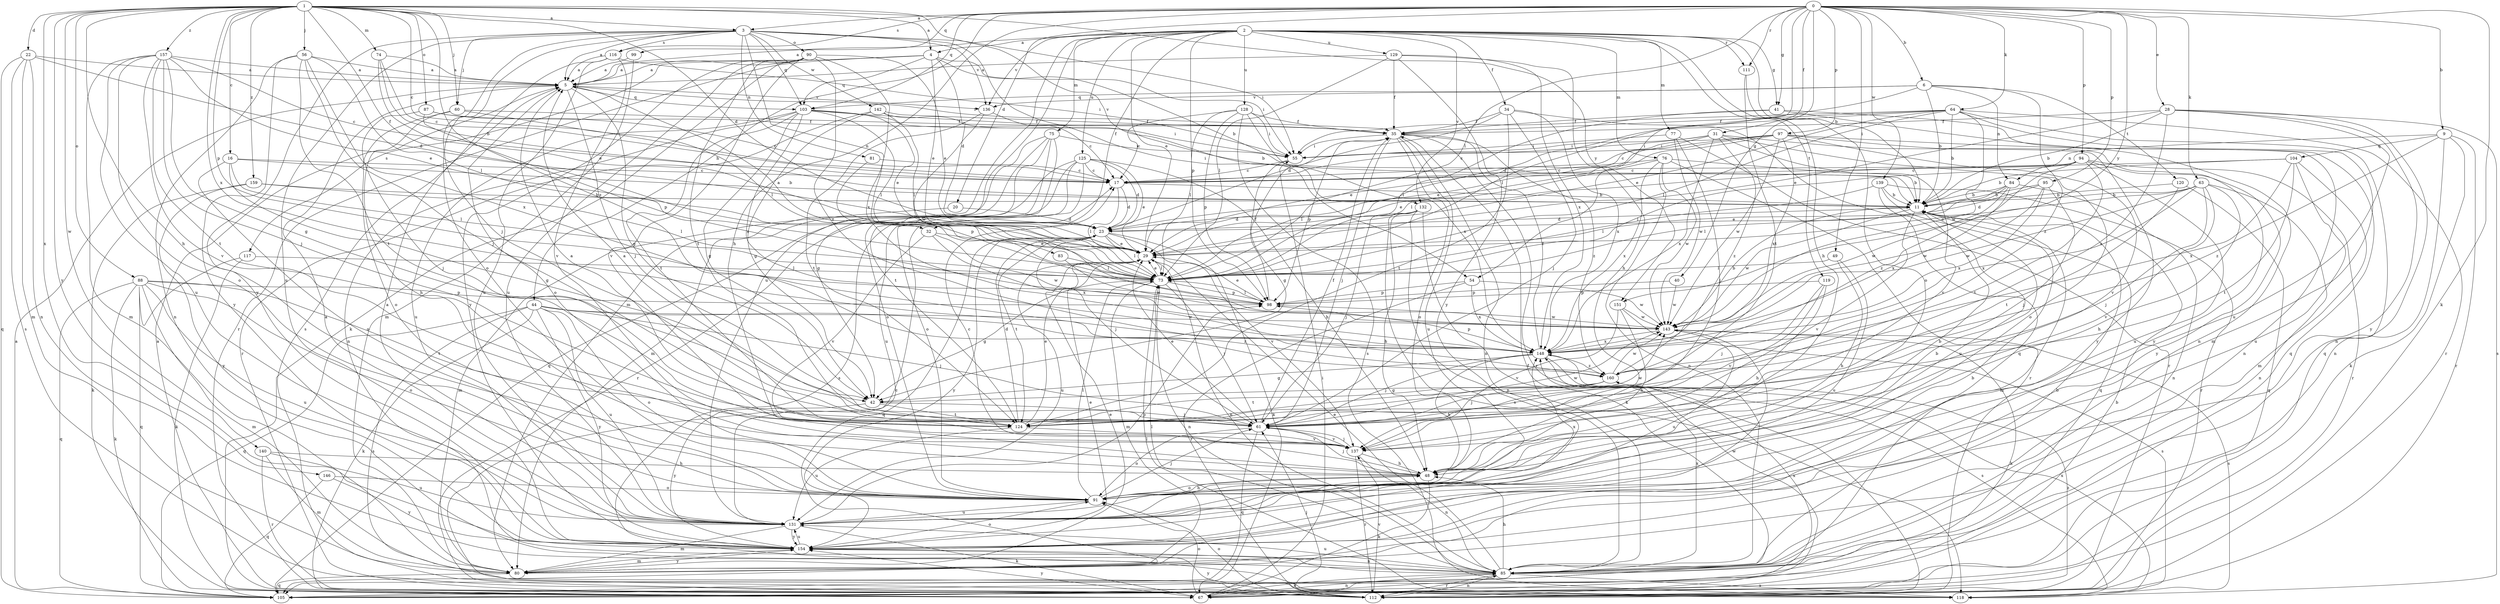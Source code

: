 strict digraph  {
0;
1;
2;
3;
4;
5;
6;
9;
11;
16;
17;
20;
22;
23;
28;
29;
31;
32;
34;
35;
40;
41;
42;
44;
48;
49;
54;
55;
56;
60;
61;
63;
64;
67;
73;
74;
75;
76;
77;
80;
81;
83;
84;
85;
87;
88;
90;
91;
94;
95;
97;
98;
99;
103;
104;
105;
111;
112;
116;
117;
118;
119;
120;
124;
125;
128;
129;
131;
132;
136;
137;
139;
140;
142;
143;
146;
148;
151;
154;
157;
159;
160;
0 -> 3  [label=a];
0 -> 6  [label=b];
0 -> 9  [label=b];
0 -> 20  [label=d];
0 -> 28  [label=e];
0 -> 31  [label=f];
0 -> 40  [label=g];
0 -> 41  [label=g];
0 -> 44  [label=h];
0 -> 48  [label=h];
0 -> 49  [label=i];
0 -> 54  [label=i];
0 -> 63  [label=k];
0 -> 64  [label=k];
0 -> 67  [label=k];
0 -> 73  [label=l];
0 -> 94  [label=p];
0 -> 95  [label=p];
0 -> 97  [label=p];
0 -> 99  [label=q];
0 -> 103  [label=q];
0 -> 111  [label=r];
0 -> 116  [label=s];
0 -> 139  [label=w];
0 -> 151  [label=y];
1 -> 3  [label=a];
1 -> 4  [label=a];
1 -> 16  [label=c];
1 -> 17  [label=c];
1 -> 22  [label=d];
1 -> 23  [label=d];
1 -> 32  [label=f];
1 -> 48  [label=h];
1 -> 56  [label=j];
1 -> 60  [label=j];
1 -> 74  [label=m];
1 -> 87  [label=o];
1 -> 88  [label=o];
1 -> 98  [label=p];
1 -> 132  [label=v];
1 -> 140  [label=w];
1 -> 146  [label=x];
1 -> 148  [label=x];
1 -> 151  [label=y];
1 -> 154  [label=y];
1 -> 157  [label=z];
1 -> 159  [label=z];
1 -> 160  [label=z];
2 -> 4  [label=a];
2 -> 5  [label=a];
2 -> 11  [label=b];
2 -> 29  [label=e];
2 -> 32  [label=f];
2 -> 34  [label=f];
2 -> 41  [label=g];
2 -> 48  [label=h];
2 -> 75  [label=m];
2 -> 76  [label=m];
2 -> 77  [label=m];
2 -> 80  [label=m];
2 -> 98  [label=p];
2 -> 111  [label=r];
2 -> 119  [label=t];
2 -> 125  [label=u];
2 -> 128  [label=u];
2 -> 129  [label=u];
2 -> 131  [label=u];
2 -> 132  [label=v];
2 -> 136  [label=v];
3 -> 5  [label=a];
3 -> 54  [label=i];
3 -> 55  [label=i];
3 -> 60  [label=j];
3 -> 61  [label=j];
3 -> 81  [label=n];
3 -> 83  [label=n];
3 -> 90  [label=o];
3 -> 91  [label=o];
3 -> 103  [label=q];
3 -> 116  [label=s];
3 -> 131  [label=u];
3 -> 136  [label=v];
3 -> 142  [label=w];
3 -> 154  [label=y];
4 -> 5  [label=a];
4 -> 11  [label=b];
4 -> 23  [label=d];
4 -> 29  [label=e];
4 -> 55  [label=i];
4 -> 103  [label=q];
4 -> 112  [label=r];
4 -> 117  [label=s];
5 -> 35  [label=f];
5 -> 42  [label=g];
5 -> 61  [label=j];
5 -> 91  [label=o];
5 -> 103  [label=q];
5 -> 136  [label=v];
6 -> 11  [label=b];
6 -> 73  [label=l];
6 -> 84  [label=n];
6 -> 103  [label=q];
6 -> 120  [label=t];
6 -> 136  [label=v];
6 -> 160  [label=z];
9 -> 67  [label=k];
9 -> 84  [label=n];
9 -> 85  [label=n];
9 -> 104  [label=q];
9 -> 112  [label=r];
9 -> 160  [label=z];
11 -> 23  [label=d];
11 -> 80  [label=m];
11 -> 137  [label=v];
11 -> 143  [label=w];
16 -> 11  [label=b];
16 -> 17  [label=c];
16 -> 42  [label=g];
16 -> 73  [label=l];
16 -> 91  [label=o];
17 -> 11  [label=b];
17 -> 23  [label=d];
17 -> 73  [label=l];
20 -> 23  [label=d];
20 -> 80  [label=m];
22 -> 5  [label=a];
22 -> 23  [label=d];
22 -> 80  [label=m];
22 -> 85  [label=n];
22 -> 105  [label=q];
22 -> 118  [label=s];
23 -> 29  [label=e];
23 -> 61  [label=j];
23 -> 67  [label=k];
23 -> 73  [label=l];
23 -> 105  [label=q];
23 -> 124  [label=t];
23 -> 137  [label=v];
23 -> 154  [label=y];
28 -> 11  [label=b];
28 -> 29  [label=e];
28 -> 35  [label=f];
28 -> 85  [label=n];
28 -> 118  [label=s];
28 -> 131  [label=u];
28 -> 154  [label=y];
28 -> 160  [label=z];
29 -> 73  [label=l];
29 -> 85  [label=n];
29 -> 131  [label=u];
31 -> 17  [label=c];
31 -> 29  [label=e];
31 -> 55  [label=i];
31 -> 91  [label=o];
31 -> 137  [label=v];
31 -> 148  [label=x];
31 -> 154  [label=y];
31 -> 160  [label=z];
32 -> 29  [label=e];
32 -> 137  [label=v];
32 -> 143  [label=w];
32 -> 148  [label=x];
34 -> 23  [label=d];
34 -> 35  [label=f];
34 -> 61  [label=j];
34 -> 105  [label=q];
34 -> 124  [label=t];
34 -> 148  [label=x];
35 -> 55  [label=i];
35 -> 61  [label=j];
35 -> 85  [label=n];
35 -> 91  [label=o];
35 -> 98  [label=p];
35 -> 112  [label=r];
35 -> 131  [label=u];
35 -> 160  [label=z];
40 -> 98  [label=p];
40 -> 143  [label=w];
41 -> 35  [label=f];
41 -> 73  [label=l];
41 -> 85  [label=n];
41 -> 105  [label=q];
42 -> 61  [label=j];
42 -> 124  [label=t];
42 -> 154  [label=y];
44 -> 61  [label=j];
44 -> 67  [label=k];
44 -> 91  [label=o];
44 -> 105  [label=q];
44 -> 118  [label=s];
44 -> 131  [label=u];
44 -> 143  [label=w];
44 -> 154  [label=y];
44 -> 160  [label=z];
48 -> 11  [label=b];
48 -> 17  [label=c];
48 -> 61  [label=j];
48 -> 67  [label=k];
48 -> 91  [label=o];
49 -> 48  [label=h];
49 -> 73  [label=l];
49 -> 131  [label=u];
54 -> 98  [label=p];
54 -> 112  [label=r];
54 -> 143  [label=w];
54 -> 148  [label=x];
55 -> 17  [label=c];
55 -> 42  [label=g];
56 -> 5  [label=a];
56 -> 61  [label=j];
56 -> 73  [label=l];
56 -> 85  [label=n];
56 -> 124  [label=t];
56 -> 148  [label=x];
56 -> 154  [label=y];
60 -> 35  [label=f];
60 -> 48  [label=h];
60 -> 73  [label=l];
60 -> 91  [label=o];
61 -> 5  [label=a];
61 -> 29  [label=e];
61 -> 35  [label=f];
61 -> 91  [label=o];
61 -> 105  [label=q];
61 -> 137  [label=v];
61 -> 143  [label=w];
63 -> 11  [label=b];
63 -> 29  [label=e];
63 -> 48  [label=h];
63 -> 61  [label=j];
63 -> 85  [label=n];
63 -> 137  [label=v];
63 -> 143  [label=w];
63 -> 148  [label=x];
64 -> 11  [label=b];
64 -> 23  [label=d];
64 -> 29  [label=e];
64 -> 35  [label=f];
64 -> 55  [label=i];
64 -> 73  [label=l];
64 -> 80  [label=m];
64 -> 105  [label=q];
64 -> 112  [label=r];
64 -> 143  [label=w];
67 -> 55  [label=i];
67 -> 85  [label=n];
67 -> 91  [label=o];
67 -> 148  [label=x];
67 -> 154  [label=y];
73 -> 5  [label=a];
73 -> 29  [label=e];
73 -> 42  [label=g];
73 -> 61  [label=j];
73 -> 80  [label=m];
73 -> 85  [label=n];
73 -> 98  [label=p];
74 -> 5  [label=a];
74 -> 11  [label=b];
74 -> 17  [label=c];
74 -> 29  [label=e];
75 -> 42  [label=g];
75 -> 55  [label=i];
75 -> 80  [label=m];
75 -> 91  [label=o];
75 -> 105  [label=q];
75 -> 124  [label=t];
76 -> 11  [label=b];
76 -> 17  [label=c];
76 -> 73  [label=l];
76 -> 85  [label=n];
76 -> 112  [label=r];
76 -> 143  [label=w];
76 -> 148  [label=x];
77 -> 55  [label=i];
77 -> 61  [label=j];
77 -> 112  [label=r];
77 -> 143  [label=w];
80 -> 29  [label=e];
80 -> 105  [label=q];
80 -> 143  [label=w];
80 -> 154  [label=y];
81 -> 17  [label=c];
81 -> 98  [label=p];
83 -> 73  [label=l];
83 -> 143  [label=w];
84 -> 11  [label=b];
84 -> 29  [label=e];
84 -> 73  [label=l];
84 -> 85  [label=n];
84 -> 143  [label=w];
84 -> 148  [label=x];
85 -> 11  [label=b];
85 -> 29  [label=e];
85 -> 48  [label=h];
85 -> 67  [label=k];
85 -> 73  [label=l];
85 -> 112  [label=r];
85 -> 118  [label=s];
85 -> 131  [label=u];
85 -> 148  [label=x];
87 -> 17  [label=c];
87 -> 35  [label=f];
87 -> 61  [label=j];
87 -> 98  [label=p];
88 -> 67  [label=k];
88 -> 80  [label=m];
88 -> 91  [label=o];
88 -> 98  [label=p];
88 -> 105  [label=q];
88 -> 124  [label=t];
88 -> 131  [label=u];
90 -> 5  [label=a];
90 -> 29  [label=e];
90 -> 67  [label=k];
90 -> 124  [label=t];
90 -> 131  [label=u];
90 -> 137  [label=v];
90 -> 148  [label=x];
90 -> 154  [label=y];
90 -> 160  [label=z];
91 -> 11  [label=b];
91 -> 48  [label=h];
91 -> 61  [label=j];
91 -> 73  [label=l];
91 -> 131  [label=u];
91 -> 148  [label=x];
94 -> 17  [label=c];
94 -> 29  [label=e];
94 -> 73  [label=l];
94 -> 112  [label=r];
94 -> 124  [label=t];
94 -> 131  [label=u];
94 -> 154  [label=y];
94 -> 160  [label=z];
95 -> 11  [label=b];
95 -> 23  [label=d];
95 -> 61  [label=j];
95 -> 143  [label=w];
95 -> 148  [label=x];
97 -> 17  [label=c];
97 -> 29  [label=e];
97 -> 55  [label=i];
97 -> 73  [label=l];
97 -> 85  [label=n];
97 -> 137  [label=v];
97 -> 143  [label=w];
97 -> 148  [label=x];
97 -> 154  [label=y];
98 -> 29  [label=e];
98 -> 35  [label=f];
98 -> 73  [label=l];
98 -> 143  [label=w];
99 -> 5  [label=a];
99 -> 80  [label=m];
103 -> 29  [label=e];
103 -> 35  [label=f];
103 -> 42  [label=g];
103 -> 55  [label=i];
103 -> 73  [label=l];
103 -> 85  [label=n];
103 -> 124  [label=t];
103 -> 131  [label=u];
103 -> 148  [label=x];
104 -> 11  [label=b];
104 -> 17  [label=c];
104 -> 80  [label=m];
104 -> 124  [label=t];
104 -> 131  [label=u];
104 -> 148  [label=x];
105 -> 5  [label=a];
105 -> 11  [label=b];
111 -> 91  [label=o];
111 -> 124  [label=t];
112 -> 5  [label=a];
112 -> 17  [label=c];
112 -> 35  [label=f];
112 -> 61  [label=j];
112 -> 85  [label=n];
112 -> 91  [label=o];
112 -> 137  [label=v];
112 -> 154  [label=y];
112 -> 160  [label=z];
116 -> 5  [label=a];
116 -> 55  [label=i];
116 -> 118  [label=s];
116 -> 131  [label=u];
116 -> 137  [label=v];
117 -> 67  [label=k];
117 -> 73  [label=l];
117 -> 105  [label=q];
118 -> 73  [label=l];
118 -> 148  [label=x];
119 -> 48  [label=h];
119 -> 61  [label=j];
119 -> 98  [label=p];
119 -> 137  [label=v];
120 -> 11  [label=b];
120 -> 105  [label=q];
120 -> 124  [label=t];
124 -> 5  [label=a];
124 -> 23  [label=d];
124 -> 29  [label=e];
124 -> 131  [label=u];
124 -> 137  [label=v];
124 -> 143  [label=w];
125 -> 17  [label=c];
125 -> 23  [label=d];
125 -> 29  [label=e];
125 -> 48  [label=h];
125 -> 91  [label=o];
125 -> 112  [label=r];
125 -> 118  [label=s];
125 -> 131  [label=u];
128 -> 17  [label=c];
128 -> 35  [label=f];
128 -> 55  [label=i];
128 -> 73  [label=l];
128 -> 98  [label=p];
128 -> 118  [label=s];
128 -> 148  [label=x];
129 -> 5  [label=a];
129 -> 35  [label=f];
129 -> 48  [label=h];
129 -> 73  [label=l];
129 -> 148  [label=x];
129 -> 154  [label=y];
131 -> 5  [label=a];
131 -> 67  [label=k];
131 -> 80  [label=m];
131 -> 98  [label=p];
131 -> 154  [label=y];
132 -> 23  [label=d];
132 -> 48  [label=h];
132 -> 61  [label=j];
132 -> 67  [label=k];
132 -> 85  [label=n];
132 -> 118  [label=s];
136 -> 17  [label=c];
136 -> 124  [label=t];
136 -> 143  [label=w];
137 -> 48  [label=h];
137 -> 61  [label=j];
137 -> 85  [label=n];
137 -> 112  [label=r];
139 -> 11  [label=b];
139 -> 73  [label=l];
139 -> 105  [label=q];
139 -> 112  [label=r];
139 -> 131  [label=u];
140 -> 48  [label=h];
140 -> 80  [label=m];
140 -> 112  [label=r];
140 -> 131  [label=u];
142 -> 11  [label=b];
142 -> 35  [label=f];
142 -> 42  [label=g];
142 -> 73  [label=l];
142 -> 112  [label=r];
143 -> 11  [label=b];
143 -> 67  [label=k];
143 -> 118  [label=s];
143 -> 131  [label=u];
143 -> 148  [label=x];
146 -> 91  [label=o];
146 -> 105  [label=q];
146 -> 154  [label=y];
148 -> 35  [label=f];
148 -> 42  [label=g];
148 -> 48  [label=h];
148 -> 61  [label=j];
148 -> 98  [label=p];
148 -> 118  [label=s];
148 -> 160  [label=z];
151 -> 48  [label=h];
151 -> 118  [label=s];
151 -> 137  [label=v];
151 -> 143  [label=w];
154 -> 5  [label=a];
154 -> 11  [label=b];
154 -> 29  [label=e];
154 -> 80  [label=m];
154 -> 85  [label=n];
154 -> 91  [label=o];
154 -> 131  [label=u];
157 -> 5  [label=a];
157 -> 17  [label=c];
157 -> 29  [label=e];
157 -> 42  [label=g];
157 -> 61  [label=j];
157 -> 80  [label=m];
157 -> 91  [label=o];
157 -> 124  [label=t];
157 -> 131  [label=u];
157 -> 137  [label=v];
159 -> 11  [label=b];
159 -> 67  [label=k];
159 -> 73  [label=l];
159 -> 154  [label=y];
160 -> 42  [label=g];
160 -> 61  [label=j];
160 -> 124  [label=t];
160 -> 143  [label=w];
}

